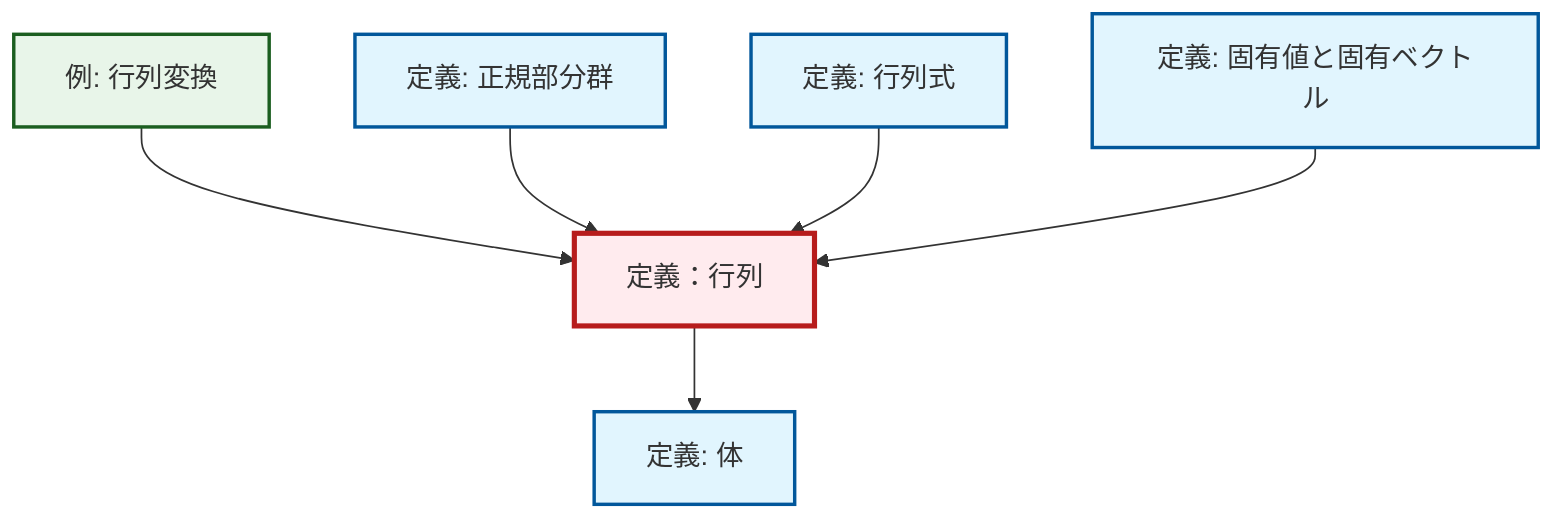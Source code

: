 graph TD
    classDef definition fill:#e1f5fe,stroke:#01579b,stroke-width:2px
    classDef theorem fill:#f3e5f5,stroke:#4a148c,stroke-width:2px
    classDef axiom fill:#fff3e0,stroke:#e65100,stroke-width:2px
    classDef example fill:#e8f5e9,stroke:#1b5e20,stroke-width:2px
    classDef current fill:#ffebee,stroke:#b71c1c,stroke-width:3px
    ex-matrix-transformation["例: 行列変換"]:::example
    def-determinant["定義: 行列式"]:::definition
    def-matrix["定義：行列"]:::definition
    def-eigenvalue-eigenvector["定義: 固有値と固有ベクトル"]:::definition
    def-field["定義: 体"]:::definition
    def-normal-subgroup["定義: 正規部分群"]:::definition
    ex-matrix-transformation --> def-matrix
    def-matrix --> def-field
    def-normal-subgroup --> def-matrix
    def-determinant --> def-matrix
    def-eigenvalue-eigenvector --> def-matrix
    class def-matrix current